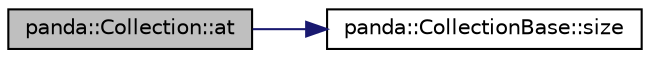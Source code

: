 digraph G
{
  edge [fontname="Helvetica",fontsize="10",labelfontname="Helvetica",labelfontsize="10"];
  node [fontname="Helvetica",fontsize="10",shape=record];
  rankdir=LR;
  Node1 [label="panda::Collection::at",height=0.2,width=0.4,color="black", fillcolor="grey75", style="filled" fontcolor="black"];
  Node1 -> Node2 [color="midnightblue",fontsize="10",style="solid"];
  Node2 [label="panda::CollectionBase::size",height=0.2,width=0.4,color="black", fillcolor="white", style="filled",URL="$classpanda_1_1CollectionBase.html#a341cdaab81b20671510b14476973369e"];
}
